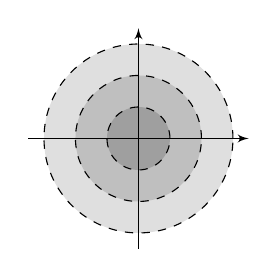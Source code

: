 \begin{tikzpicture}[scale=.4]
  \draw[dashed,fill=gray!25] (0,0) circle (3cm);
  \draw[dashed,fill=gray!50] (0,0) circle (2cm);
  \draw[dashed,fill=gray!75] (0,0) circle (1cm);
  \draw[-latex'] (-3.5,0) -- (3.5,0);
  \draw[-latex'] (0,-3.5) -- (0,3.5);
\end{tikzpicture}
